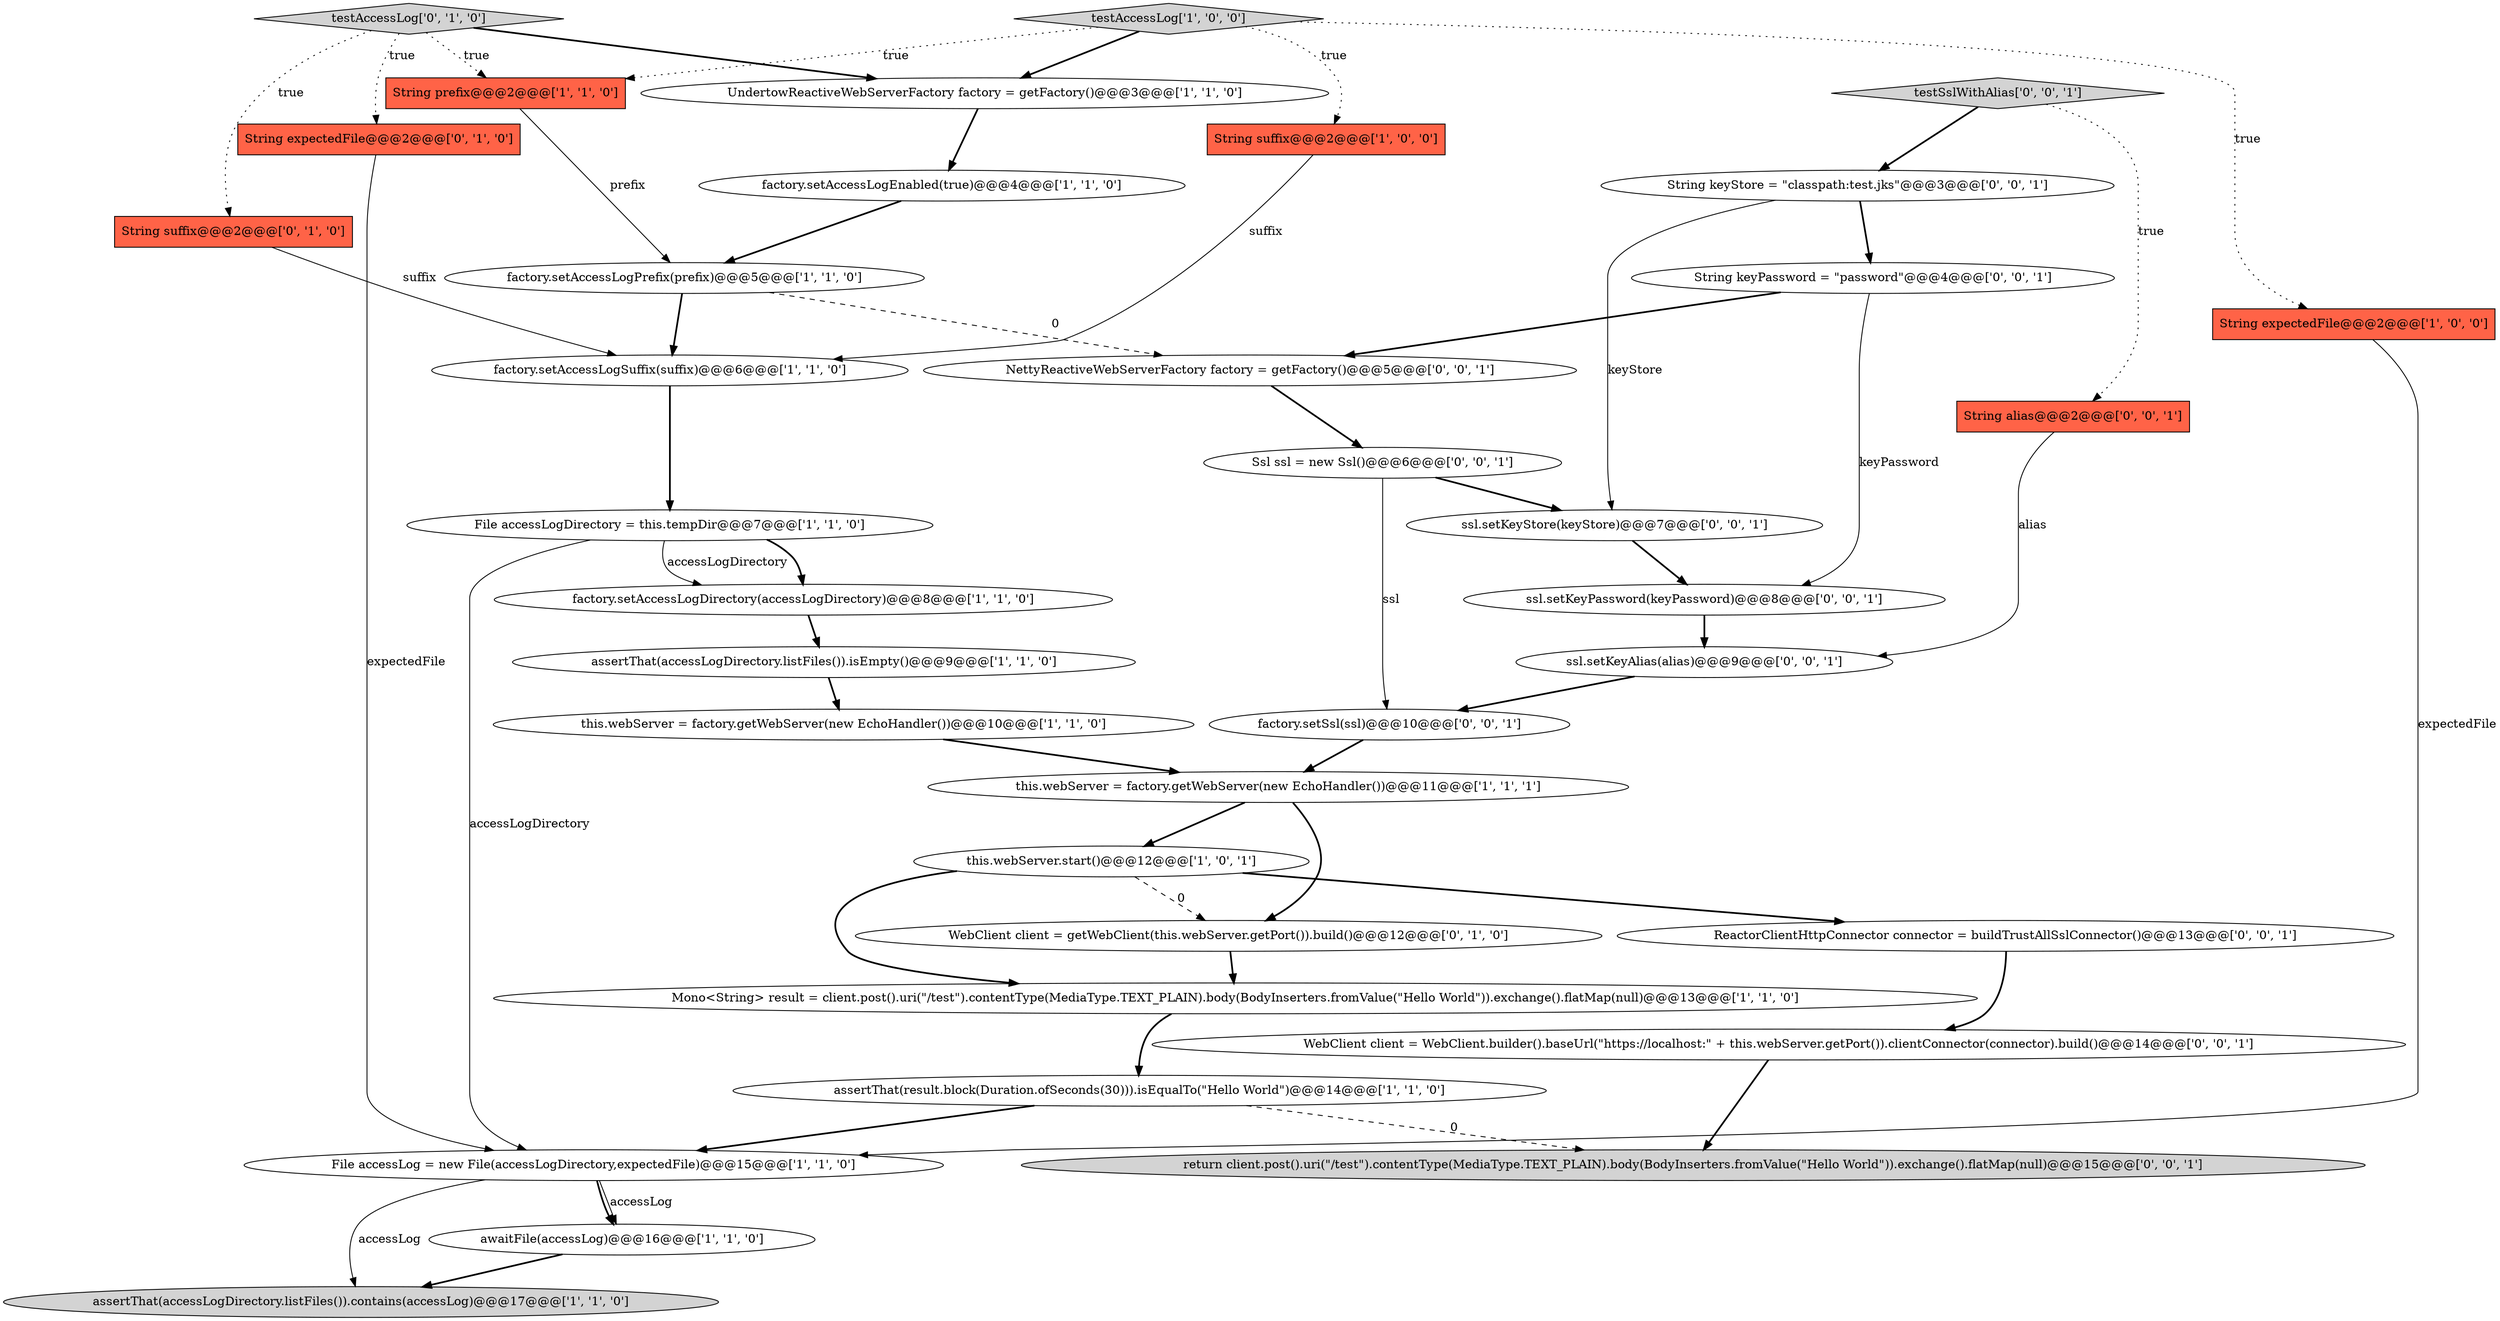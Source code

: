 digraph {
26 [style = filled, label = "WebClient client = WebClient.builder().baseUrl(\"https://localhost:\" + this.webServer.getPort()).clientConnector(connector).build()@@@14@@@['0', '0', '1']", fillcolor = white, shape = ellipse image = "AAA0AAABBB3BBB"];
12 [style = filled, label = "File accessLog = new File(accessLogDirectory,expectedFile)@@@15@@@['1', '1', '0']", fillcolor = white, shape = ellipse image = "AAA0AAABBB1BBB"];
14 [style = filled, label = "factory.setAccessLogPrefix(prefix)@@@5@@@['1', '1', '0']", fillcolor = white, shape = ellipse image = "AAA0AAABBB1BBB"];
18 [style = filled, label = "assertThat(accessLogDirectory.listFiles()).isEmpty()@@@9@@@['1', '1', '0']", fillcolor = white, shape = ellipse image = "AAA0AAABBB1BBB"];
19 [style = filled, label = "String expectedFile@@@2@@@['0', '1', '0']", fillcolor = tomato, shape = box image = "AAA0AAABBB2BBB"];
2 [style = filled, label = "this.webServer.start()@@@12@@@['1', '0', '1']", fillcolor = white, shape = ellipse image = "AAA0AAABBB1BBB"];
4 [style = filled, label = "factory.setAccessLogDirectory(accessLogDirectory)@@@8@@@['1', '1', '0']", fillcolor = white, shape = ellipse image = "AAA0AAABBB1BBB"];
0 [style = filled, label = "String expectedFile@@@2@@@['1', '0', '0']", fillcolor = tomato, shape = box image = "AAA0AAABBB1BBB"];
8 [style = filled, label = "assertThat(result.block(Duration.ofSeconds(30))).isEqualTo(\"Hello World\")@@@14@@@['1', '1', '0']", fillcolor = white, shape = ellipse image = "AAA0AAABBB1BBB"];
17 [style = filled, label = "File accessLogDirectory = this.tempDir@@@7@@@['1', '1', '0']", fillcolor = white, shape = ellipse image = "AAA0AAABBB1BBB"];
7 [style = filled, label = "String prefix@@@2@@@['1', '1', '0']", fillcolor = tomato, shape = box image = "AAA0AAABBB1BBB"];
31 [style = filled, label = "return client.post().uri(\"/test\").contentType(MediaType.TEXT_PLAIN).body(BodyInserters.fromValue(\"Hello World\")).exchange().flatMap(null)@@@15@@@['0', '0', '1']", fillcolor = lightgray, shape = ellipse image = "AAA0AAABBB3BBB"];
32 [style = filled, label = "ssl.setKeyStore(keyStore)@@@7@@@['0', '0', '1']", fillcolor = white, shape = ellipse image = "AAA0AAABBB3BBB"];
1 [style = filled, label = "Mono<String> result = client.post().uri(\"/test\").contentType(MediaType.TEXT_PLAIN).body(BodyInserters.fromValue(\"Hello World\")).exchange().flatMap(null)@@@13@@@['1', '1', '0']", fillcolor = white, shape = ellipse image = "AAA0AAABBB1BBB"];
21 [style = filled, label = "String suffix@@@2@@@['0', '1', '0']", fillcolor = tomato, shape = box image = "AAA0AAABBB2BBB"];
16 [style = filled, label = "testAccessLog['1', '0', '0']", fillcolor = lightgray, shape = diamond image = "AAA0AAABBB1BBB"];
20 [style = filled, label = "testAccessLog['0', '1', '0']", fillcolor = lightgray, shape = diamond image = "AAA0AAABBB2BBB"];
29 [style = filled, label = "Ssl ssl = new Ssl()@@@6@@@['0', '0', '1']", fillcolor = white, shape = ellipse image = "AAA0AAABBB3BBB"];
33 [style = filled, label = "String keyStore = \"classpath:test.jks\"@@@3@@@['0', '0', '1']", fillcolor = white, shape = ellipse image = "AAA0AAABBB3BBB"];
6 [style = filled, label = "assertThat(accessLogDirectory.listFiles()).contains(accessLog)@@@17@@@['1', '1', '0']", fillcolor = lightgray, shape = ellipse image = "AAA0AAABBB1BBB"];
22 [style = filled, label = "WebClient client = getWebClient(this.webServer.getPort()).build()@@@12@@@['0', '1', '0']", fillcolor = white, shape = ellipse image = "AAA1AAABBB2BBB"];
24 [style = filled, label = "factory.setSsl(ssl)@@@10@@@['0', '0', '1']", fillcolor = white, shape = ellipse image = "AAA0AAABBB3BBB"];
35 [style = filled, label = "testSslWithAlias['0', '0', '1']", fillcolor = lightgray, shape = diamond image = "AAA0AAABBB3BBB"];
23 [style = filled, label = "String alias@@@2@@@['0', '0', '1']", fillcolor = tomato, shape = box image = "AAA0AAABBB3BBB"];
27 [style = filled, label = "String keyPassword = \"password\"@@@4@@@['0', '0', '1']", fillcolor = white, shape = ellipse image = "AAA0AAABBB3BBB"];
5 [style = filled, label = "awaitFile(accessLog)@@@16@@@['1', '1', '0']", fillcolor = white, shape = ellipse image = "AAA0AAABBB1BBB"];
15 [style = filled, label = "UndertowReactiveWebServerFactory factory = getFactory()@@@3@@@['1', '1', '0']", fillcolor = white, shape = ellipse image = "AAA0AAABBB1BBB"];
34 [style = filled, label = "ssl.setKeyAlias(alias)@@@9@@@['0', '0', '1']", fillcolor = white, shape = ellipse image = "AAA0AAABBB3BBB"];
10 [style = filled, label = "this.webServer = factory.getWebServer(new EchoHandler())@@@11@@@['1', '1', '1']", fillcolor = white, shape = ellipse image = "AAA0AAABBB1BBB"];
13 [style = filled, label = "this.webServer = factory.getWebServer(new EchoHandler())@@@10@@@['1', '1', '0']", fillcolor = white, shape = ellipse image = "AAA0AAABBB1BBB"];
25 [style = filled, label = "NettyReactiveWebServerFactory factory = getFactory()@@@5@@@['0', '0', '1']", fillcolor = white, shape = ellipse image = "AAA0AAABBB3BBB"];
9 [style = filled, label = "factory.setAccessLogSuffix(suffix)@@@6@@@['1', '1', '0']", fillcolor = white, shape = ellipse image = "AAA0AAABBB1BBB"];
11 [style = filled, label = "factory.setAccessLogEnabled(true)@@@4@@@['1', '1', '0']", fillcolor = white, shape = ellipse image = "AAA0AAABBB1BBB"];
3 [style = filled, label = "String suffix@@@2@@@['1', '0', '0']", fillcolor = tomato, shape = box image = "AAA0AAABBB1BBB"];
30 [style = filled, label = "ReactorClientHttpConnector connector = buildTrustAllSslConnector()@@@13@@@['0', '0', '1']", fillcolor = white, shape = ellipse image = "AAA0AAABBB3BBB"];
28 [style = filled, label = "ssl.setKeyPassword(keyPassword)@@@8@@@['0', '0', '1']", fillcolor = white, shape = ellipse image = "AAA0AAABBB3BBB"];
33->27 [style = bold, label=""];
21->9 [style = solid, label="suffix"];
19->12 [style = solid, label="expectedFile"];
35->33 [style = bold, label=""];
30->26 [style = bold, label=""];
25->29 [style = bold, label=""];
2->22 [style = dashed, label="0"];
10->2 [style = bold, label=""];
27->25 [style = bold, label=""];
8->12 [style = bold, label=""];
20->21 [style = dotted, label="true"];
12->5 [style = solid, label="accessLog"];
12->6 [style = solid, label="accessLog"];
34->24 [style = bold, label=""];
20->15 [style = bold, label=""];
26->31 [style = bold, label=""];
1->8 [style = bold, label=""];
23->34 [style = solid, label="alias"];
18->13 [style = bold, label=""];
16->15 [style = bold, label=""];
14->9 [style = bold, label=""];
17->12 [style = solid, label="accessLogDirectory"];
33->32 [style = solid, label="keyStore"];
24->10 [style = bold, label=""];
16->7 [style = dotted, label="true"];
11->14 [style = bold, label=""];
3->9 [style = solid, label="suffix"];
17->4 [style = bold, label=""];
10->22 [style = bold, label=""];
7->14 [style = solid, label="prefix"];
12->5 [style = bold, label=""];
35->23 [style = dotted, label="true"];
28->34 [style = bold, label=""];
29->32 [style = bold, label=""];
14->25 [style = dashed, label="0"];
15->11 [style = bold, label=""];
16->0 [style = dotted, label="true"];
9->17 [style = bold, label=""];
32->28 [style = bold, label=""];
0->12 [style = solid, label="expectedFile"];
2->1 [style = bold, label=""];
20->7 [style = dotted, label="true"];
2->30 [style = bold, label=""];
29->24 [style = solid, label="ssl"];
8->31 [style = dashed, label="0"];
27->28 [style = solid, label="keyPassword"];
20->19 [style = dotted, label="true"];
13->10 [style = bold, label=""];
22->1 [style = bold, label=""];
17->4 [style = solid, label="accessLogDirectory"];
16->3 [style = dotted, label="true"];
5->6 [style = bold, label=""];
4->18 [style = bold, label=""];
}
